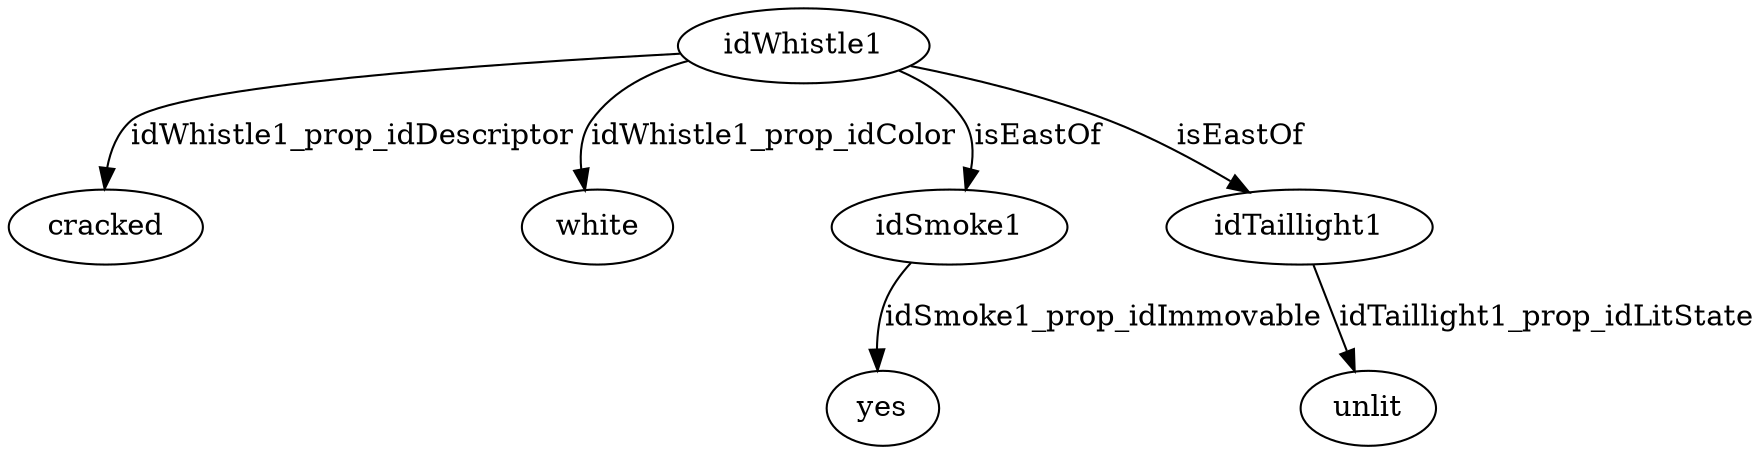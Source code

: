 strict digraph  {
idWhistle1 [node_type=entity_node, root=root];
cracked;
white;
idSmoke1;
yes;
idTaillight1;
unlit;
idWhistle1 -> cracked  [edge_type=property, label=idWhistle1_prop_idDescriptor];
idWhistle1 -> white  [edge_type=property, label=idWhistle1_prop_idColor];
idWhistle1 -> idSmoke1  [edge_type=relationship, label=isEastOf];
idWhistle1 -> idTaillight1  [edge_type=relationship, label=isEastOf];
idSmoke1 -> yes  [edge_type=property, label=idSmoke1_prop_idImmovable];
idTaillight1 -> unlit  [edge_type=property, label=idTaillight1_prop_idLitState];
}
